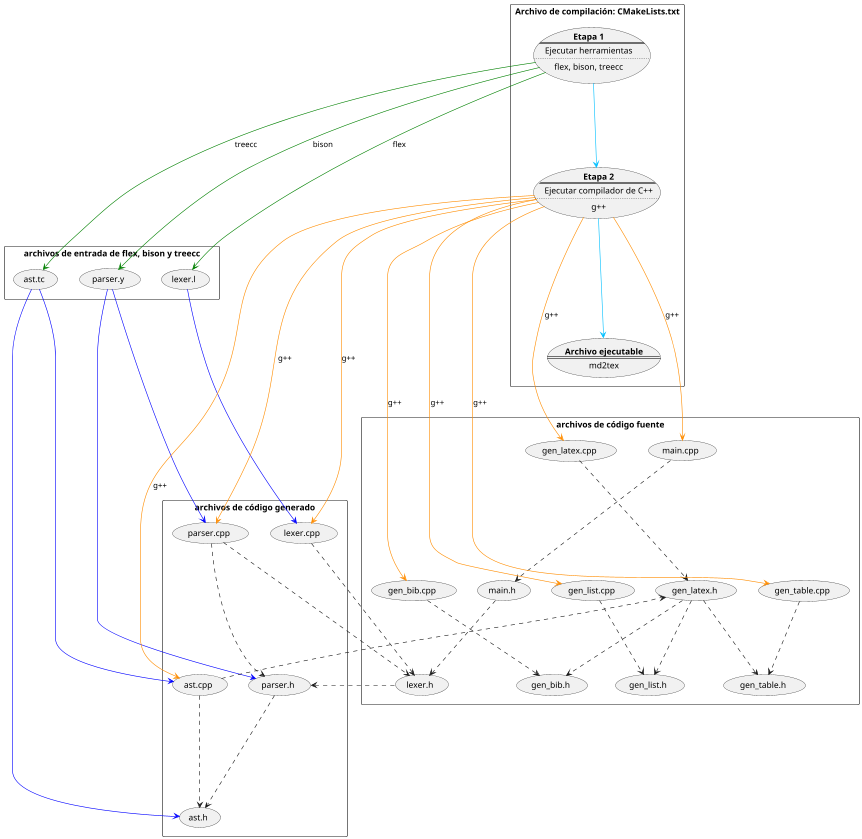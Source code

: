 @startuml
    scale 1260 * 840
    rectangle "Archivo de compilación: CMakeLists.txt" {
        usecase CompileTools as "
            **Etapa 1**
            ===
            Ejecutar herramientas
            ....
            flex, bison, treecc
        "

        usecase Compiler as "
            **Etapa 2**
            ===
            Ejecutar compilador de C++
            ....
            g++
        "

        usecase Executable as "
            **Archivo ejecutable**
            ===
            md2tex
        "
        (CompileTools) -[#DeepSkyBlue]--> (Compiler)  
        (Compiler) -[#DeepSkyBlue]--> (Executable)  
    }
    
    rectangle "archivos de código generado" {
        (ast.h)
        (ast.cpp) ....> (ast.h)
        (ast.cpp)
        (lexer.cpp)
        (parser.h) ....> (ast.h)
        (parser.cpp) ....> (parser.h)
    }

    rectangle "archivos de entrada de flex, bison y treecc" {
        (lexer.l) -[#blue]---> (lexer.cpp)
        (parser.y) -[#blue]---> (parser.h)
        (parser.y) -[#blue]---> (parser.cpp)
        (ast.tc) -[#blue]---> (ast.cpp)
        (ast.tc) -[#blue]---> (ast.h)
        (CompileTools) --[#green]--> (lexer.l) : flex
        (CompileTools) --[#green]--> (parser.y) : bison
        (CompileTools) --[#green]--> (ast.tc) : treecc
    }

    rectangle "archivos de código fuente" {
        (main.h) ...> (lexer.h)
        (main.cpp) ...> (main.h)
        (lexer.h) ...> (parser.h)
        (parser.cpp) ...> (lexer.h)
        (lexer.cpp) ...> (lexer.h)
        (ast.cpp) ...> (gen_latex.h)
        (gen_latex.cpp) ...> (gen_latex.h)
        (gen_latex.h) ...> (gen_table.h)
        (gen_latex.h) ...> (gen_list.h)
        (gen_latex.h) ...> (gen_bib.h)
        (gen_bib.cpp) ...> (gen_bib.h)
        (gen_bib.h)
        (gen_list.cpp) ...> (gen_list.h)
        (gen_list.h)
        (gen_table.cpp) ...> (gen_table.h)
        (gen_table.h)
        (Compiler) --[#DarkOrange]--> (gen_bib.cpp) : g++
        (Compiler) --[#DarkOrange]--> (gen_list.cpp) : g++
        (Compiler) --[#DarkOrange]--> (gen_table.cpp) : g++
        (Compiler) --[#DarkOrange]--> (gen_latex.cpp) : g++
        (Compiler) --[#DarkOrange]--> (ast.cpp) : g++
        (Compiler) --[#DarkOrange]--> (parser.cpp) : g++
        (Compiler) --[#DarkOrange]--> (lexer.cpp) : g++
        (Compiler) --[#DarkOrange]--> (main.cpp) : g++
    }

@enduml